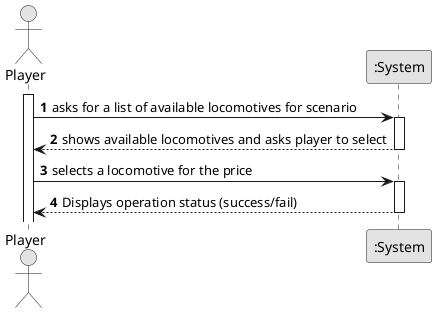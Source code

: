 @startuml
skinparam monochrome true
skinparam packageStyle rectangle
skinparam shadowing false

autonumber

actor "Player" as Player
participant ":System" as System

activate Player

    Player -> System : asks for a list of available locomotives for scenario
    activate System

        System --> Player : shows available locomotives and asks player to select
    deactivate System

    Player -> System : selects a locomotive for the price
    activate System

        System --> Player : Displays operation status (success/fail)
    deactivate System

@enduml